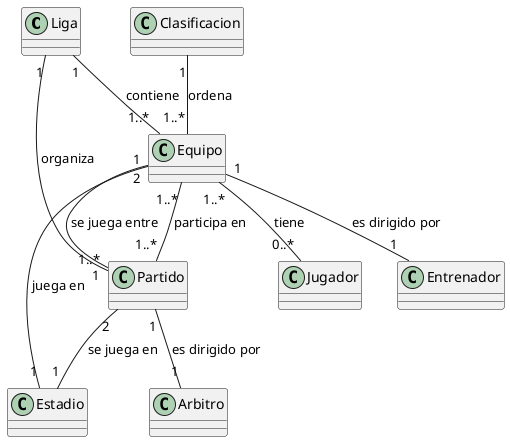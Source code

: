 @startuml
class Liga {
}

class Equipo {
}

class Jugador {
}

class Entrenador {
}

class Partido {
}

class Estadio {
}

class Arbitro {
}

class Clasificacion {
}

' Relaciones entre las clases

Liga "1" -- "1..*" Equipo : contiene
Liga "1" -- "1..*" Partido : organiza

Equipo "1..*" -- "0..*" Jugador : tiene
Equipo "1" -- "1" Entrenador : es dirigido por
Equipo "1" -- "1" Estadio : juega en
Equipo "1..*" -- "1..*" Partido : participa en

Partido "2" -- "1" Estadio : se juega en
Partido "1" -- "1" Arbitro : es dirigido por
Partido "1" -- "2" Equipo : se juega entre

Clasificacion "1" -- "1..*" Equipo : ordena

@enduml
